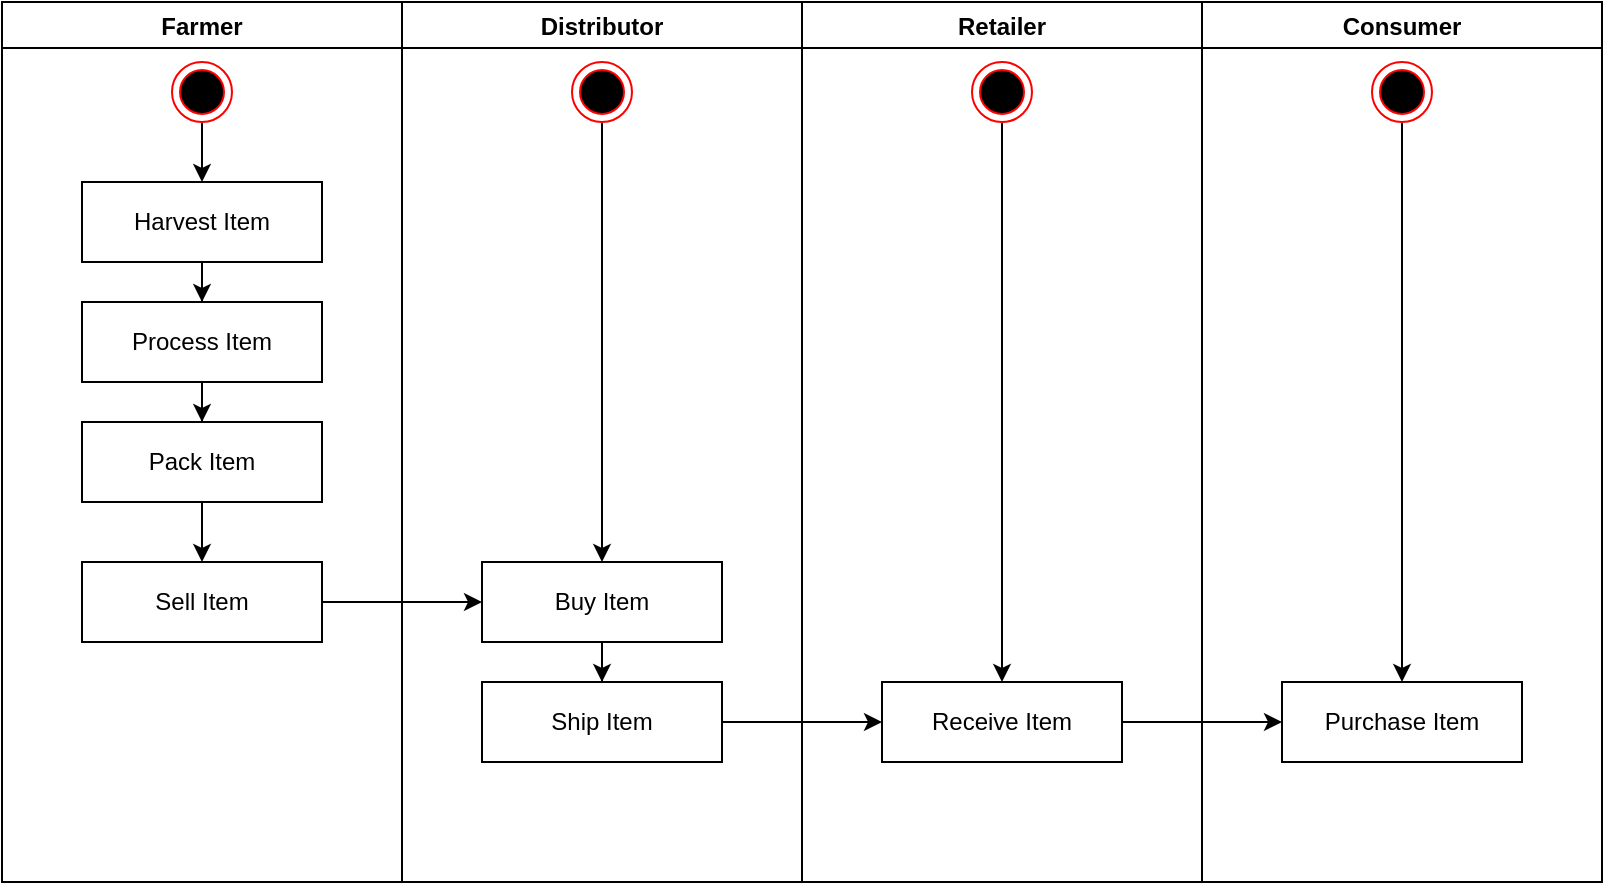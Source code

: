 <mxfile version="19.0.3" type="device"><diagram name="Page-1" id="e7e014a7-5840-1c2e-5031-d8a46d1fe8dd"><mxGraphModel dx="1222" dy="918" grid="1" gridSize="10" guides="1" tooltips="1" connect="1" arrows="1" fold="1" page="1" pageScale="1" pageWidth="1169" pageHeight="826" background="none" math="0" shadow="0"><root><mxCell id="VxnYWaVZ0Xmvbe6GtqBT-0"/><mxCell id="VxnYWaVZ0Xmvbe6GtqBT-1" parent="VxnYWaVZ0Xmvbe6GtqBT-0"/><mxCell id="Zk00X4fvLFhRCx6XyKiJ-4" value="Farmer" style="swimlane;" vertex="1" parent="VxnYWaVZ0Xmvbe6GtqBT-1"><mxGeometry x="40" y="40" width="200" height="440" as="geometry"/></mxCell><mxCell id="Zk00X4fvLFhRCx6XyKiJ-24" value="" style="edgeStyle=orthogonalEdgeStyle;rounded=0;orthogonalLoop=1;jettySize=auto;html=1;entryX=0.5;entryY=0;entryDx=0;entryDy=0;" edge="1" parent="Zk00X4fvLFhRCx6XyKiJ-4" source="Zk00X4fvLFhRCx6XyKiJ-9" target="Zk00X4fvLFhRCx6XyKiJ-10"><mxGeometry relative="1" as="geometry"/></mxCell><mxCell id="Zk00X4fvLFhRCx6XyKiJ-9" value="Harvest Item" style="rounded=0;whiteSpace=wrap;html=1;" vertex="1" parent="Zk00X4fvLFhRCx6XyKiJ-4"><mxGeometry x="40" y="90" width="120" height="40" as="geometry"/></mxCell><mxCell id="Zk00X4fvLFhRCx6XyKiJ-25" value="" style="edgeStyle=orthogonalEdgeStyle;rounded=0;orthogonalLoop=1;jettySize=auto;html=1;entryX=0.5;entryY=0;entryDx=0;entryDy=0;" edge="1" parent="Zk00X4fvLFhRCx6XyKiJ-4" source="Zk00X4fvLFhRCx6XyKiJ-10" target="Zk00X4fvLFhRCx6XyKiJ-11"><mxGeometry relative="1" as="geometry"/></mxCell><mxCell id="Zk00X4fvLFhRCx6XyKiJ-10" value="Process Item" style="rounded=0;whiteSpace=wrap;html=1;" vertex="1" parent="Zk00X4fvLFhRCx6XyKiJ-4"><mxGeometry x="40" y="150" width="120" height="40" as="geometry"/></mxCell><mxCell id="Zk00X4fvLFhRCx6XyKiJ-26" value="" style="edgeStyle=orthogonalEdgeStyle;rounded=0;orthogonalLoop=1;jettySize=auto;html=1;entryX=0.5;entryY=0;entryDx=0;entryDy=0;" edge="1" parent="Zk00X4fvLFhRCx6XyKiJ-4" source="Zk00X4fvLFhRCx6XyKiJ-11" target="Zk00X4fvLFhRCx6XyKiJ-12"><mxGeometry relative="1" as="geometry"/></mxCell><mxCell id="Zk00X4fvLFhRCx6XyKiJ-11" value="Pack Item" style="rounded=0;whiteSpace=wrap;html=1;" vertex="1" parent="Zk00X4fvLFhRCx6XyKiJ-4"><mxGeometry x="40" y="210" width="120" height="40" as="geometry"/></mxCell><mxCell id="Zk00X4fvLFhRCx6XyKiJ-12" value="Sell Item" style="rounded=0;whiteSpace=wrap;html=1;" vertex="1" parent="Zk00X4fvLFhRCx6XyKiJ-4"><mxGeometry x="40" y="280" width="120" height="40" as="geometry"/></mxCell><mxCell id="Zk00X4fvLFhRCx6XyKiJ-22" value="" style="edgeStyle=orthogonalEdgeStyle;rounded=0;orthogonalLoop=1;jettySize=auto;html=1;entryX=0.5;entryY=0;entryDx=0;entryDy=0;" edge="1" parent="Zk00X4fvLFhRCx6XyKiJ-4" source="Zk00X4fvLFhRCx6XyKiJ-17" target="Zk00X4fvLFhRCx6XyKiJ-9"><mxGeometry relative="1" as="geometry"><mxPoint x="110" y="100" as="targetPoint"/></mxGeometry></mxCell><mxCell id="Zk00X4fvLFhRCx6XyKiJ-17" value="" style="ellipse;html=1;shape=endState;fillColor=#000000;strokeColor=#ff0000;" vertex="1" parent="Zk00X4fvLFhRCx6XyKiJ-4"><mxGeometry x="85" y="30" width="30" height="30" as="geometry"/></mxCell><mxCell id="Zk00X4fvLFhRCx6XyKiJ-5" value="Distributor" style="swimlane;" vertex="1" parent="VxnYWaVZ0Xmvbe6GtqBT-1"><mxGeometry x="240" y="40" width="200" height="440" as="geometry"/></mxCell><mxCell id="Zk00X4fvLFhRCx6XyKiJ-28" value="" style="edgeStyle=orthogonalEdgeStyle;rounded=0;orthogonalLoop=1;jettySize=auto;html=1;entryX=0.5;entryY=0;entryDx=0;entryDy=0;" edge="1" parent="Zk00X4fvLFhRCx6XyKiJ-5" source="Zk00X4fvLFhRCx6XyKiJ-13" target="Zk00X4fvLFhRCx6XyKiJ-14"><mxGeometry relative="1" as="geometry"/></mxCell><mxCell id="Zk00X4fvLFhRCx6XyKiJ-13" value="Buy Item" style="rounded=0;whiteSpace=wrap;html=1;" vertex="1" parent="Zk00X4fvLFhRCx6XyKiJ-5"><mxGeometry x="40" y="280" width="120" height="40" as="geometry"/></mxCell><mxCell id="Zk00X4fvLFhRCx6XyKiJ-14" value="Ship Item" style="rounded=0;whiteSpace=wrap;html=1;" vertex="1" parent="Zk00X4fvLFhRCx6XyKiJ-5"><mxGeometry x="40" y="340" width="120" height="40" as="geometry"/></mxCell><mxCell id="Zk00X4fvLFhRCx6XyKiJ-32" value="" style="edgeStyle=orthogonalEdgeStyle;rounded=0;orthogonalLoop=1;jettySize=auto;html=1;entryX=0.5;entryY=0;entryDx=0;entryDy=0;" edge="1" parent="Zk00X4fvLFhRCx6XyKiJ-5" source="Zk00X4fvLFhRCx6XyKiJ-18" target="Zk00X4fvLFhRCx6XyKiJ-13"><mxGeometry relative="1" as="geometry"><mxPoint x="100" y="140" as="targetPoint"/></mxGeometry></mxCell><mxCell id="Zk00X4fvLFhRCx6XyKiJ-18" value="" style="ellipse;html=1;shape=endState;fillColor=#000000;strokeColor=#ff0000;" vertex="1" parent="Zk00X4fvLFhRCx6XyKiJ-5"><mxGeometry x="85" y="30" width="30" height="30" as="geometry"/></mxCell><mxCell id="Zk00X4fvLFhRCx6XyKiJ-6" value="Retailer" style="swimlane;" vertex="1" parent="VxnYWaVZ0Xmvbe6GtqBT-1"><mxGeometry x="440" y="40" width="200" height="440" as="geometry"/></mxCell><mxCell id="Zk00X4fvLFhRCx6XyKiJ-15" value="Receive Item" style="rounded=0;whiteSpace=wrap;html=1;" vertex="1" parent="Zk00X4fvLFhRCx6XyKiJ-6"><mxGeometry x="40" y="340" width="120" height="40" as="geometry"/></mxCell><mxCell id="Zk00X4fvLFhRCx6XyKiJ-33" style="edgeStyle=orthogonalEdgeStyle;rounded=0;orthogonalLoop=1;jettySize=auto;html=1;entryX=0.5;entryY=0;entryDx=0;entryDy=0;" edge="1" parent="Zk00X4fvLFhRCx6XyKiJ-6" source="Zk00X4fvLFhRCx6XyKiJ-19" target="Zk00X4fvLFhRCx6XyKiJ-15"><mxGeometry relative="1" as="geometry"/></mxCell><mxCell id="Zk00X4fvLFhRCx6XyKiJ-19" value="" style="ellipse;html=1;shape=endState;fillColor=#000000;strokeColor=#ff0000;" vertex="1" parent="Zk00X4fvLFhRCx6XyKiJ-6"><mxGeometry x="85" y="30" width="30" height="30" as="geometry"/></mxCell><mxCell id="Zk00X4fvLFhRCx6XyKiJ-7" value="Consumer" style="swimlane;" vertex="1" parent="VxnYWaVZ0Xmvbe6GtqBT-1"><mxGeometry x="640" y="40" width="200" height="440" as="geometry"/></mxCell><mxCell id="Zk00X4fvLFhRCx6XyKiJ-16" value="Purchase Item" style="rounded=0;whiteSpace=wrap;html=1;" vertex="1" parent="Zk00X4fvLFhRCx6XyKiJ-7"><mxGeometry x="40" y="340" width="120" height="40" as="geometry"/></mxCell><mxCell id="Zk00X4fvLFhRCx6XyKiJ-34" style="edgeStyle=orthogonalEdgeStyle;rounded=0;orthogonalLoop=1;jettySize=auto;html=1;entryX=0.5;entryY=0;entryDx=0;entryDy=0;" edge="1" parent="Zk00X4fvLFhRCx6XyKiJ-7" source="Zk00X4fvLFhRCx6XyKiJ-20" target="Zk00X4fvLFhRCx6XyKiJ-16"><mxGeometry relative="1" as="geometry"/></mxCell><mxCell id="Zk00X4fvLFhRCx6XyKiJ-20" value="" style="ellipse;html=1;shape=endState;fillColor=#000000;strokeColor=#ff0000;" vertex="1" parent="Zk00X4fvLFhRCx6XyKiJ-7"><mxGeometry x="85" y="30" width="30" height="30" as="geometry"/></mxCell><mxCell id="Zk00X4fvLFhRCx6XyKiJ-27" value="" style="edgeStyle=orthogonalEdgeStyle;rounded=0;orthogonalLoop=1;jettySize=auto;html=1;entryX=0;entryY=0.5;entryDx=0;entryDy=0;" edge="1" parent="VxnYWaVZ0Xmvbe6GtqBT-1" source="Zk00X4fvLFhRCx6XyKiJ-12" target="Zk00X4fvLFhRCx6XyKiJ-13"><mxGeometry relative="1" as="geometry"><mxPoint x="260" y="340" as="targetPoint"/></mxGeometry></mxCell><mxCell id="Zk00X4fvLFhRCx6XyKiJ-29" value="" style="edgeStyle=orthogonalEdgeStyle;rounded=0;orthogonalLoop=1;jettySize=auto;html=1;entryX=0;entryY=0.5;entryDx=0;entryDy=0;" edge="1" parent="VxnYWaVZ0Xmvbe6GtqBT-1" source="Zk00X4fvLFhRCx6XyKiJ-14" target="Zk00X4fvLFhRCx6XyKiJ-15"><mxGeometry relative="1" as="geometry"/></mxCell><mxCell id="Zk00X4fvLFhRCx6XyKiJ-30" value="" style="edgeStyle=orthogonalEdgeStyle;rounded=0;orthogonalLoop=1;jettySize=auto;html=1;" edge="1" parent="VxnYWaVZ0Xmvbe6GtqBT-1" source="Zk00X4fvLFhRCx6XyKiJ-15"><mxGeometry relative="1" as="geometry"><mxPoint x="680" y="400" as="targetPoint"/></mxGeometry></mxCell></root></mxGraphModel></diagram></mxfile>